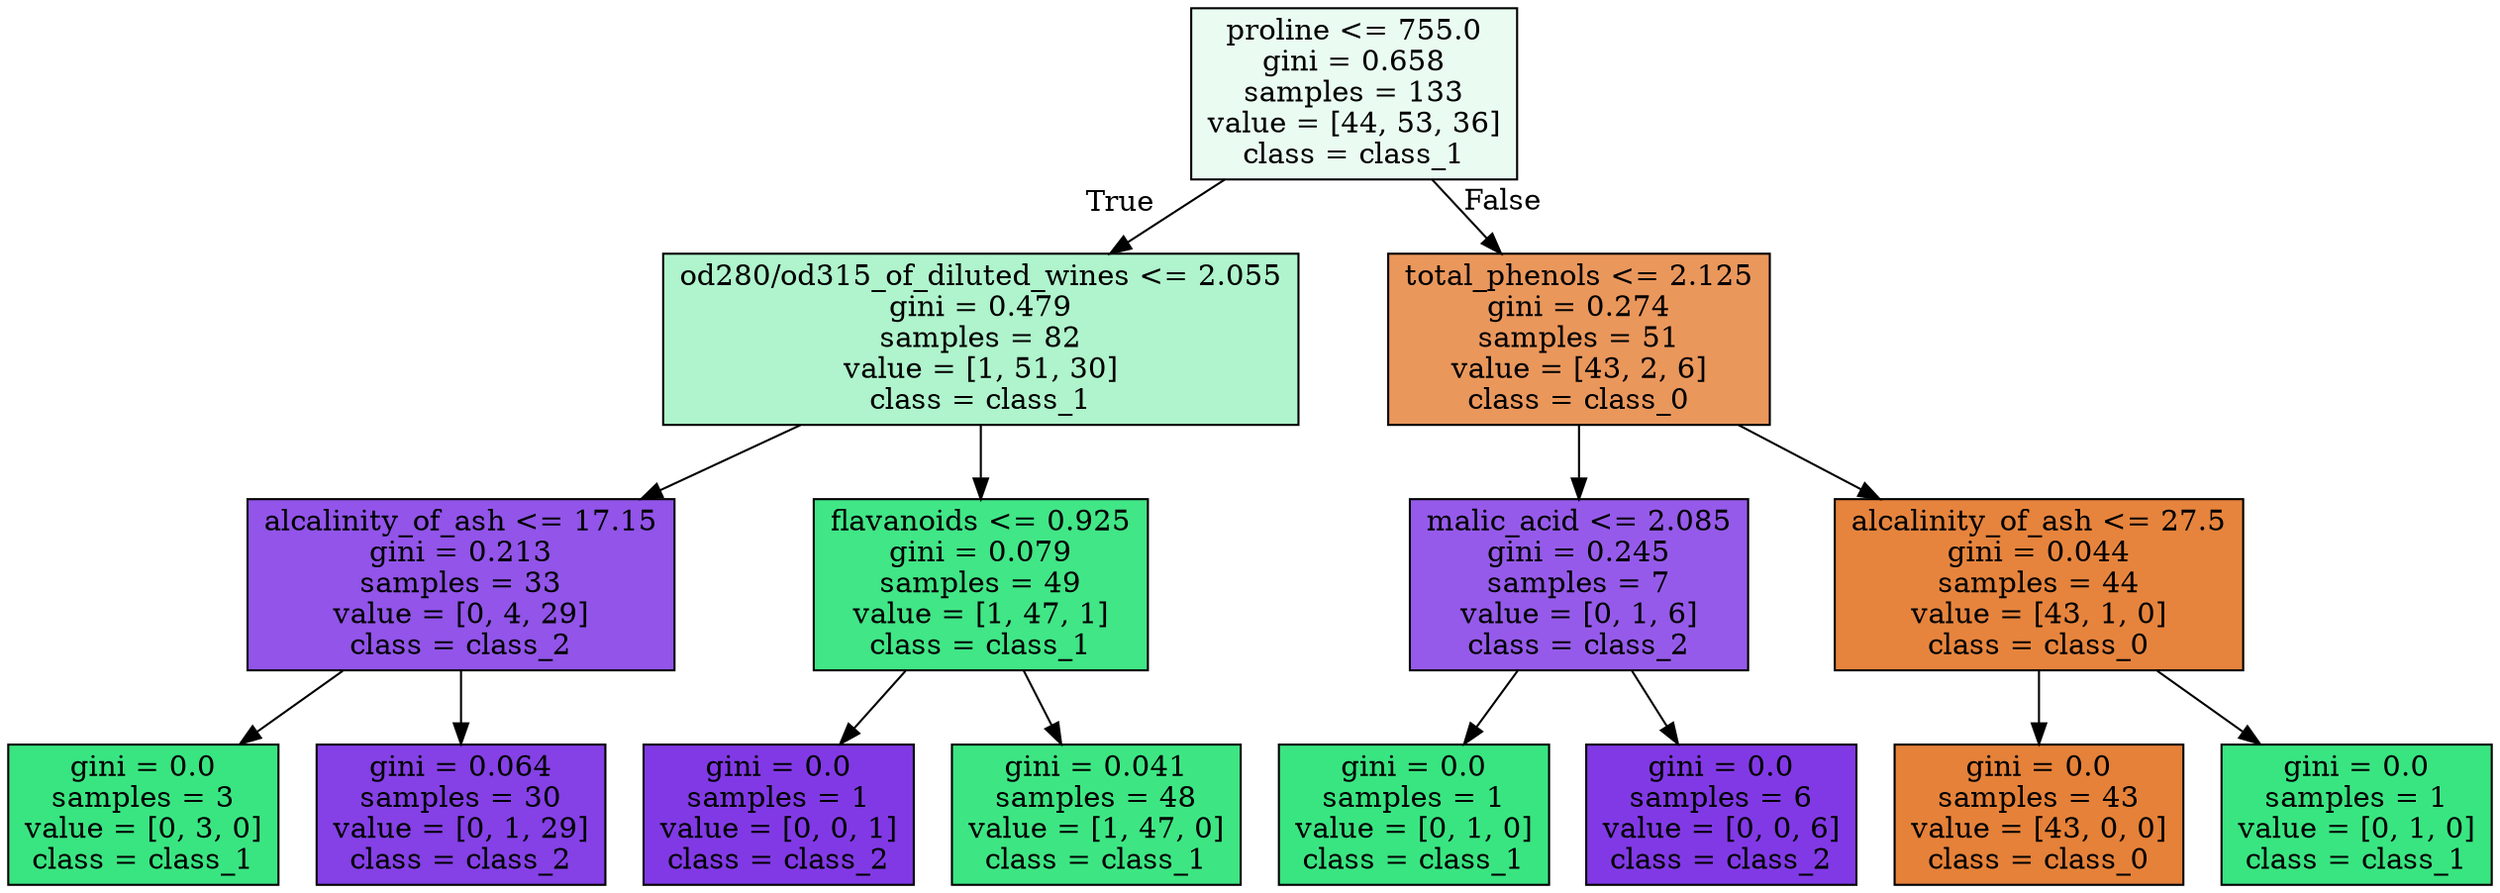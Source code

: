 digraph Tree {
node [shape=box, style="filled", color="black"] ;
0 [label="proline <= 755.0\ngini = 0.658\nsamples = 133\nvalue = [44, 53, 36]\nclass = class_1", fillcolor="#39e5811a"] ;
1 [label="od280/od315_of_diluted_wines <= 2.055\ngini = 0.479\nsamples = 82\nvalue = [1, 51, 30]\nclass = class_1", fillcolor="#39e58167"] ;
0 -> 1 [labeldistance=2.5, labelangle=45, headlabel="True"] ;
2 [label="alcalinity_of_ash <= 17.15\ngini = 0.213\nsamples = 33\nvalue = [0, 4, 29]\nclass = class_2", fillcolor="#8139e5dc"] ;
1 -> 2 ;
3 [label="gini = 0.0\nsamples = 3\nvalue = [0, 3, 0]\nclass = class_1", fillcolor="#39e581ff"] ;
2 -> 3 ;
4 [label="gini = 0.064\nsamples = 30\nvalue = [0, 1, 29]\nclass = class_2", fillcolor="#8139e5f6"] ;
2 -> 4 ;
5 [label="flavanoids <= 0.925\ngini = 0.079\nsamples = 49\nvalue = [1, 47, 1]\nclass = class_1", fillcolor="#39e581f4"] ;
1 -> 5 ;
6 [label="gini = 0.0\nsamples = 1\nvalue = [0, 0, 1]\nclass = class_2", fillcolor="#8139e5ff"] ;
5 -> 6 ;
7 [label="gini = 0.041\nsamples = 48\nvalue = [1, 47, 0]\nclass = class_1", fillcolor="#39e581fa"] ;
5 -> 7 ;
8 [label="total_phenols <= 2.125\ngini = 0.274\nsamples = 51\nvalue = [43, 2, 6]\nclass = class_0", fillcolor="#e58139d2"] ;
0 -> 8 [labeldistance=2.5, labelangle=-45, headlabel="False"] ;
9 [label="malic_acid <= 2.085\ngini = 0.245\nsamples = 7\nvalue = [0, 1, 6]\nclass = class_2", fillcolor="#8139e5d4"] ;
8 -> 9 ;
10 [label="gini = 0.0\nsamples = 1\nvalue = [0, 1, 0]\nclass = class_1", fillcolor="#39e581ff"] ;
9 -> 10 ;
11 [label="gini = 0.0\nsamples = 6\nvalue = [0, 0, 6]\nclass = class_2", fillcolor="#8139e5ff"] ;
9 -> 11 ;
12 [label="alcalinity_of_ash <= 27.5\ngini = 0.044\nsamples = 44\nvalue = [43, 1, 0]\nclass = class_0", fillcolor="#e58139f9"] ;
8 -> 12 ;
13 [label="gini = 0.0\nsamples = 43\nvalue = [43, 0, 0]\nclass = class_0", fillcolor="#e58139ff"] ;
12 -> 13 ;
14 [label="gini = 0.0\nsamples = 1\nvalue = [0, 1, 0]\nclass = class_1", fillcolor="#39e581ff"] ;
12 -> 14 ;
}
